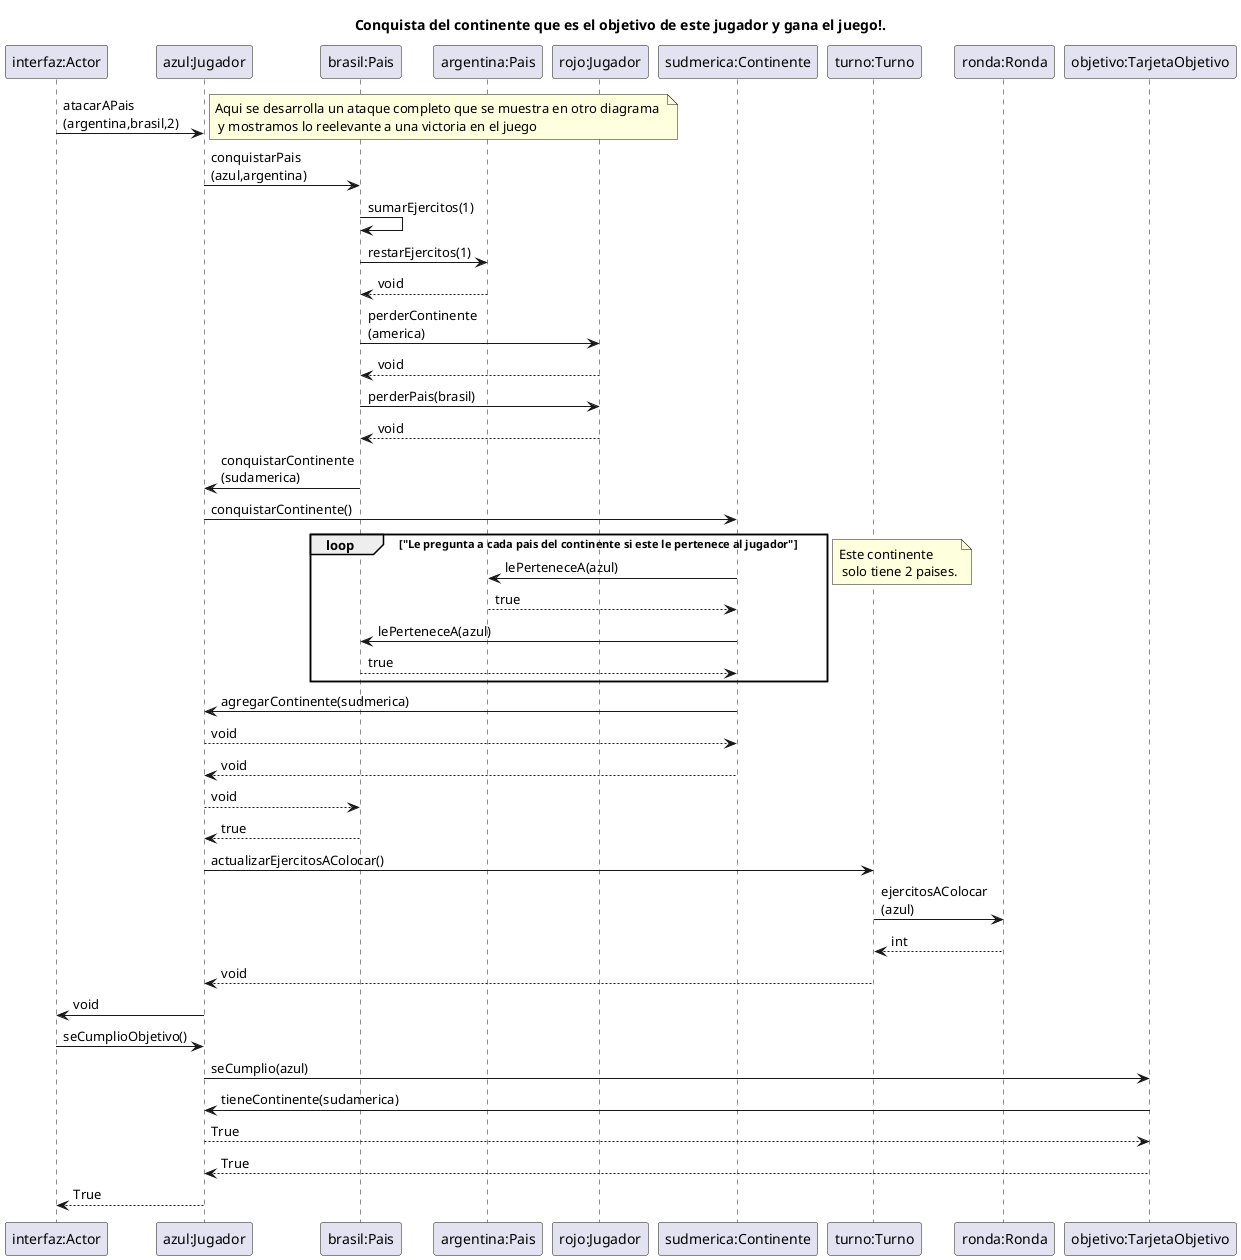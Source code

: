 @startuml
title "Conquista del continente que es el objetivo de este jugador y gana el juego!."
skinparam maxmessagesize 20
"interfaz:Actor" -> "azul:Jugador" : atacarAPais (argentina,brasil,2)

note right: Aqui se desarrolla un ataque completo que se muestra en otro diagrama \n y mostramos lo reelevante a una victoria en el juego

"azul:Jugador" -> "brasil:Pais" : conquistarPais (azul,argentina)

"brasil:Pais" -> "brasil:Pais" : sumarEjercitos(1)
"brasil:Pais" -> "argentina:Pais" : restarEjercitos(1)
"argentina:Pais" --> "brasil:Pais": void

"brasil:Pais" -> "rojo:Jugador" : perderContinente (america)
"rojo:Jugador" --> "brasil:Pais": void

"brasil:Pais" -> "rojo:Jugador" : perderPais(brasil)
"rojo:Jugador" --> "brasil:Pais" : void

"brasil:Pais" -> "azul:Jugador" : conquistarContinente (sudamerica)
"azul:Jugador" -> "sudmerica:Continente" : conquistarContinente()


loop "Le pregunta a cada pais del continente si este le pertenece al jugador"
    "sudmerica:Continente" -> "argentina:Pais" : lePerteneceA(azul)
    "argentina:Pais" --> "sudmerica:Continente" : true
    "sudmerica:Continente" -> "brasil:Pais" : lePerteneceA(azul)
    "brasil:Pais" --> "sudmerica:Continente" : true
end
note left: Este continente \n solo tiene 2 paises.

"sudmerica:Continente" -> "azul:Jugador": agregarContinente(sudmerica)
"azul:Jugador" --> "sudmerica:Continente" : void

"sudmerica:Continente" --> "azul:Jugador": void
"azul:Jugador" --> "brasil:Pais" : void
"brasil:Pais" --> "azul:Jugador" : true


"azul:Jugador" -> "turno:Turno": actualizarEjercitosAColocar()
"turno:Turno" -> "ronda:Ronda" : ejercitosAColocar (azul)
"ronda:Ronda" --> "turno:Turno" : int
"turno:Turno" --> "azul:Jugador": void

"azul:Jugador" -> "interfaz:Actor": void
"interfaz:Actor" -> "azul:Jugador" : seCumplioObjetivo()

"azul:Jugador" -> "objetivo:TarjetaObjetivo" : seCumplio(azul)
"objetivo:TarjetaObjetivo" -> "azul:Jugador" : tieneContinente(sudamerica)

"azul:Jugador" --> "objetivo:TarjetaObjetivo" : True
"objetivo:TarjetaObjetivo" --> "azul:Jugador"  : True

"azul:Jugador" --> "interfaz:Actor" : True
@enduml